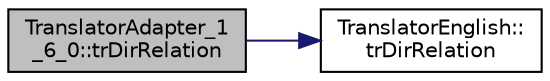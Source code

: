 digraph "TranslatorAdapter_1_6_0::trDirRelation"
{
 // LATEX_PDF_SIZE
  edge [fontname="Helvetica",fontsize="10",labelfontname="Helvetica",labelfontsize="10"];
  node [fontname="Helvetica",fontsize="10",shape=record];
  rankdir="LR";
  Node1 [label="TranslatorAdapter_1\l_6_0::trDirRelation",height=0.2,width=0.4,color="black", fillcolor="grey75", style="filled", fontcolor="black",tooltip=" "];
  Node1 -> Node2 [color="midnightblue",fontsize="10",style="solid",fontname="Helvetica"];
  Node2 [label="TranslatorEnglish::\ltrDirRelation",height=0.2,width=0.4,color="black", fillcolor="white", style="filled",URL="$classTranslatorEnglish.html#a53dc4bf33339b44c2957521fb619fa10",tooltip=" "];
}
